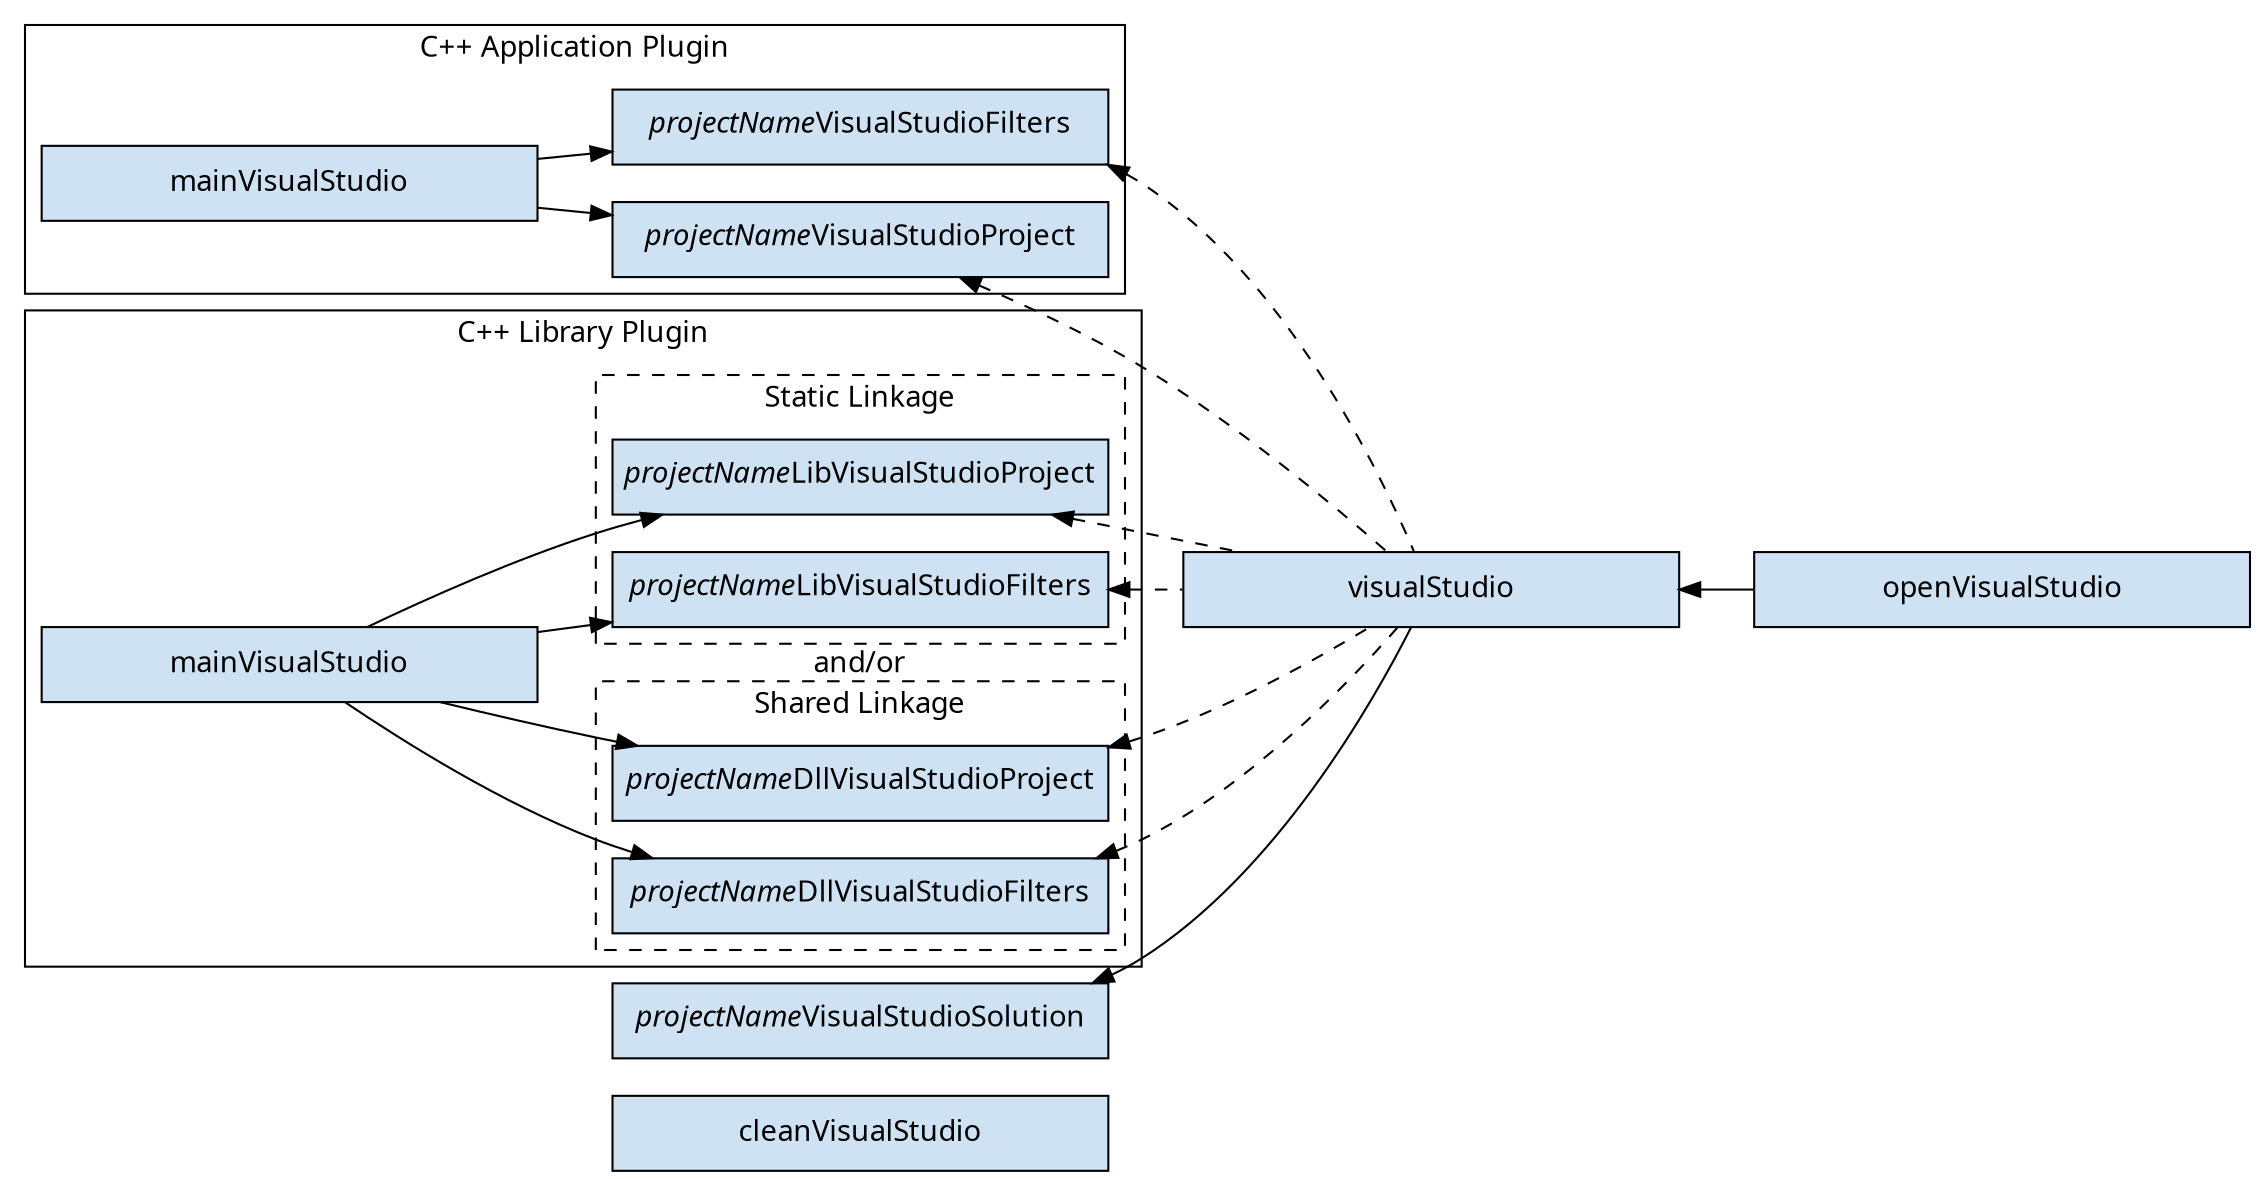 // Copyright 2018 the original author or authors.
//
// Licensed under the Apache License, Version 2.0 (the "License");
// you may not use this file except in compliance with the License.
// You may obtain a copy of the License at
//
//      http://www.apache.org/licenses/LICENSE-2.0
//
// Unless required by applicable law or agreed to in writing, software
// distributed under the License is distributed on an "AS IS" BASIS,
// WITHOUT WARRANTIES OR CONDITIONS OF ANY KIND, either express or implied.
// See the License for the specific language governing permissions and
// limitations under the License.

// dot -Tpng subprojects/docs/src/docs/userguide/img/visual-studio-task-graph.dot > subprojects/docs/src/docs/userguide/img/visual-studio-task-graph.png
digraph visualStudioTaskGraph {
  graph [ dpi = 100, fontname="Sans"];
  node [fontname = "Sans"];
  edge [fontname = "Sans"];
  node [shape=rectangle, fixedsize=true, width=3.3, height=0.5];
  node [style=filled, fillcolor="#cfe2f3"]
  rankdir=LR


  subgraph cluster_cppApplication {
    label = "C++ Application Plugin"
    color = black

    mainVisualStudio -> {nameVisualStudioProject, nameVisualStudioFilters}

    nameVisualStudioProject[label=<<i>projectName</i>VisualStudioProject>]
    nameVisualStudioFilters[label=<<i>projectName</i>VisualStudioFilters>]
    mainVisualStudio[label="mainVisualStudio"]
  }

  subgraph cluster_cppLibrary {
    label = "C++ Library Plugin"
    cppLibrary_mainVisualStudio[label="mainVisualStudio"]

    subgraph cluster_cppLibrarySharedLinkage {
      label = "Shared Linkage"
      style = dashed

      nameDllVisualStudioProject[label=<<i>projectName</i>DllVisualStudioProject>]
      nameDllVisualStudioFilters[label=<<i>projectName</i>DllVisualStudioFilters>]
    }
    cppLibrary_mainVisualStudio -> {nameDllVisualStudioProject, nameDllVisualStudioFilters}

    cppLibrary_mainVisualStudio -> text [style=invis]
    text[shape=plain, label="and/or"]

    subgraph cluster_cppLibraryStaticLinkage {
      label = "Static Linkage"
      style = dashed

      nameLibVisualStudioProject[label=<<i>projectName</i>LibVisualStudioProject>]
      nameLibVisualStudioFilters[label=<<i>projectName</i>LibVisualStudioFilters>]
    }
    cppLibrary_mainVisualStudio -> {nameLibVisualStudioProject, nameLibVisualStudioFilters}
  }

  {nameDllVisualStudioProject, nameDllVisualStudioFilters, nameLibVisualStudioProject, nameLibVisualStudioFilters} -> visualStudio [dir=back, style=dashed]
  {nameVisualStudioProject, nameVisualStudioFilters} -> visualStudio [dir=back, style=dashed]
  nameVisualStudioSolution -> visualStudio -> openVisualStudio [dir=back]

  nameVisualStudioSolution[label=<<i>projectName</i>VisualStudioSolution>]

  nameVisualStudioSolution -> cleanVisualStudio [style=invis]
  {rank=same nameVisualStudioSolution cleanVisualStudio}
}